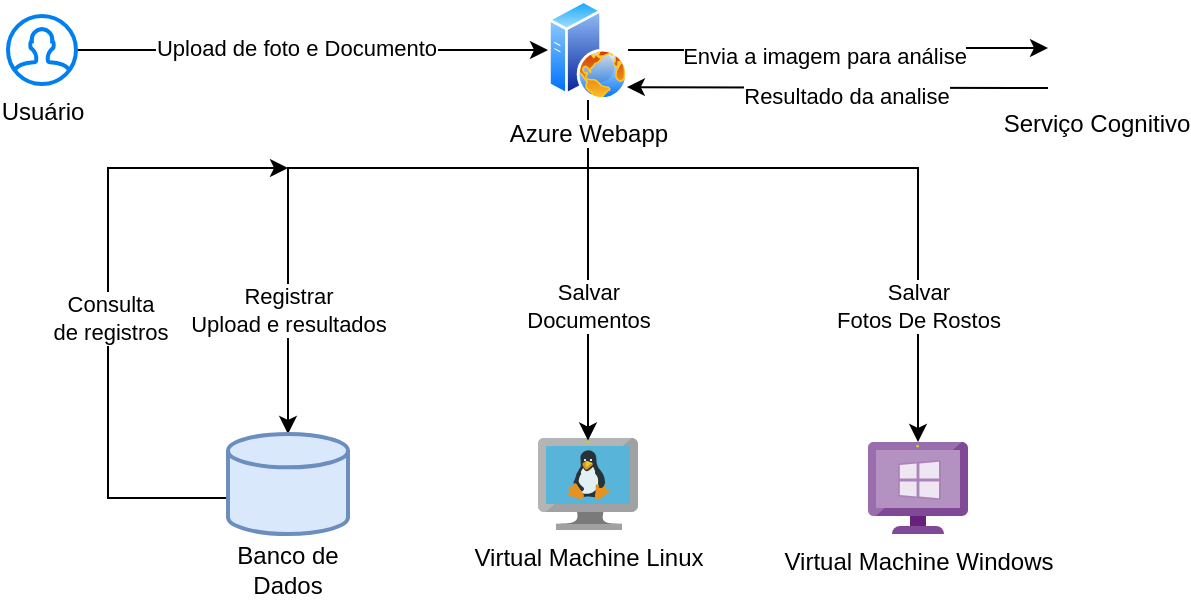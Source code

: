 <mxfile version="24.8.6">
  <diagram name="Página-1" id="IKhzLbEMFbDuUUaBvgqY">
    <mxGraphModel dx="796" dy="455" grid="1" gridSize="10" guides="1" tooltips="1" connect="1" arrows="1" fold="1" page="1" pageScale="1" pageWidth="827" pageHeight="1169" math="0" shadow="0">
      <root>
        <mxCell id="0" />
        <mxCell id="1" parent="0" />
        <mxCell id="bEeFJy25ooC0m6q0Tqr_-4" value="Virtual Machine Linux&lt;div&gt;&lt;br&gt;&lt;/div&gt;" style="image;sketch=0;aspect=fixed;html=1;points=[];align=center;fontSize=12;image=img/lib/mscae/VM_Linux.svg;" parent="1" vertex="1">
          <mxGeometry x="355" y="585" width="50" height="46" as="geometry" />
        </mxCell>
        <mxCell id="bEeFJy25ooC0m6q0Tqr_-5" value="Virtual Machine Windows" style="image;sketch=0;aspect=fixed;html=1;points=[];align=center;fontSize=12;image=img/lib/mscae/VM_Windows_Non_Azure.svg;" parent="1" vertex="1">
          <mxGeometry x="520" y="587" width="50" height="46" as="geometry" />
        </mxCell>
        <mxCell id="X54bEdOCKK5ejsKPvE3Y-5" value="" style="edgeStyle=orthogonalEdgeStyle;rounded=0;orthogonalLoop=1;jettySize=auto;html=1;" edge="1" parent="1" source="bEeFJy25ooC0m6q0Tqr_-13" target="X54bEdOCKK5ejsKPvE3Y-4">
          <mxGeometry relative="1" as="geometry" />
        </mxCell>
        <mxCell id="X54bEdOCKK5ejsKPvE3Y-6" value="Envia a imagem para análise" style="edgeLabel;html=1;align=center;verticalAlign=middle;resizable=0;points=[];" vertex="1" connectable="0" parent="X54bEdOCKK5ejsKPvE3Y-5">
          <mxGeometry x="-0.073" y="-3" relative="1" as="geometry">
            <mxPoint as="offset" />
          </mxGeometry>
        </mxCell>
        <mxCell id="X54bEdOCKK5ejsKPvE3Y-9" value="" style="edgeStyle=orthogonalEdgeStyle;rounded=0;orthogonalLoop=1;jettySize=auto;html=1;entryX=0.514;entryY=0.028;entryDx=0;entryDy=0;entryPerimeter=0;" edge="1" parent="1" target="bEeFJy25ooC0m6q0Tqr_-4">
          <mxGeometry relative="1" as="geometry">
            <mxPoint x="380" y="420" as="sourcePoint" />
            <mxPoint x="329.999" y="575" as="targetPoint" />
            <Array as="points">
              <mxPoint x="380" y="586" />
            </Array>
          </mxGeometry>
        </mxCell>
        <mxCell id="X54bEdOCKK5ejsKPvE3Y-28" value="Salvar&lt;br&gt;Documentos" style="edgeLabel;html=1;align=center;verticalAlign=middle;resizable=0;points=[];" vertex="1" connectable="0" parent="X54bEdOCKK5ejsKPvE3Y-9">
          <mxGeometry x="0.423" y="-2" relative="1" as="geometry">
            <mxPoint x="2" y="-20" as="offset" />
          </mxGeometry>
        </mxCell>
        <mxCell id="X54bEdOCKK5ejsKPvE3Y-11" style="edgeStyle=orthogonalEdgeStyle;rounded=0;orthogonalLoop=1;jettySize=auto;html=1;" edge="1" parent="1" source="bEeFJy25ooC0m6q0Tqr_-13" target="bEeFJy25ooC0m6q0Tqr_-5">
          <mxGeometry relative="1" as="geometry">
            <Array as="points">
              <mxPoint x="380" y="450" />
              <mxPoint x="545" y="450" />
            </Array>
          </mxGeometry>
        </mxCell>
        <mxCell id="X54bEdOCKK5ejsKPvE3Y-13" value="Salvar&lt;br&gt;Fotos De Rostos" style="edgeLabel;html=1;align=center;verticalAlign=middle;resizable=0;points=[];" vertex="1" connectable="0" parent="X54bEdOCKK5ejsKPvE3Y-11">
          <mxGeometry x="0.489" y="1" relative="1" as="geometry">
            <mxPoint x="-1" y="18" as="offset" />
          </mxGeometry>
        </mxCell>
        <mxCell id="bEeFJy25ooC0m6q0Tqr_-13" value="Azure Webapp" style="image;aspect=fixed;perimeter=ellipsePerimeter;html=1;align=center;shadow=0;dashed=0;spacingTop=3;image=img/lib/active_directory/web_server.svg;" parent="1" vertex="1">
          <mxGeometry x="360" y="366" width="40" height="50" as="geometry" />
        </mxCell>
        <mxCell id="bEeFJy25ooC0m6q0Tqr_-28" style="edgeStyle=orthogonalEdgeStyle;rounded=0;orthogonalLoop=1;jettySize=auto;html=1;entryX=0;entryY=0.5;entryDx=0;entryDy=0;" parent="1" source="bEeFJy25ooC0m6q0Tqr_-27" target="bEeFJy25ooC0m6q0Tqr_-13" edge="1">
          <mxGeometry relative="1" as="geometry" />
        </mxCell>
        <mxCell id="X54bEdOCKK5ejsKPvE3Y-1" value="Upload de foto e Documento" style="edgeLabel;html=1;align=center;verticalAlign=middle;resizable=0;points=[];" vertex="1" connectable="0" parent="bEeFJy25ooC0m6q0Tqr_-28">
          <mxGeometry x="-0.071" y="1" relative="1" as="geometry">
            <mxPoint as="offset" />
          </mxGeometry>
        </mxCell>
        <mxCell id="bEeFJy25ooC0m6q0Tqr_-27" value="Usuário" style="html=1;verticalLabelPosition=bottom;align=center;labelBackgroundColor=#ffffff;verticalAlign=top;strokeWidth=2;strokeColor=#0080F0;shadow=0;dashed=0;shape=mxgraph.ios7.icons.user;" parent="1" vertex="1">
          <mxGeometry x="90" y="374" width="34" height="34" as="geometry" />
        </mxCell>
        <mxCell id="X54bEdOCKK5ejsKPvE3Y-4" value="Serviço Cognitivo" style="shape=image;html=1;verticalAlign=top;verticalLabelPosition=bottom;labelBackgroundColor=#ffffff;imageAspect=0;aspect=fixed;image=https://cdn1.iconfinder.com/data/icons/unicons-line-vol-1/24/brain-128.png" vertex="1" parent="1">
          <mxGeometry x="610" y="366" width="48" height="48" as="geometry" />
        </mxCell>
        <mxCell id="X54bEdOCKK5ejsKPvE3Y-7" style="edgeStyle=orthogonalEdgeStyle;rounded=0;orthogonalLoop=1;jettySize=auto;html=1;entryX=0.986;entryY=0.871;entryDx=0;entryDy=0;entryPerimeter=0;" edge="1" parent="1" target="bEeFJy25ooC0m6q0Tqr_-13">
          <mxGeometry relative="1" as="geometry">
            <mxPoint x="590" y="410" as="sourcePoint" />
            <Array as="points">
              <mxPoint x="610" y="410" />
              <mxPoint x="470" y="410" />
            </Array>
          </mxGeometry>
        </mxCell>
        <mxCell id="X54bEdOCKK5ejsKPvE3Y-8" value="Resultado da analise" style="edgeLabel;html=1;align=center;verticalAlign=middle;resizable=0;points=[];" vertex="1" connectable="0" parent="X54bEdOCKK5ejsKPvE3Y-7">
          <mxGeometry x="-0.076" y="-2" relative="1" as="geometry">
            <mxPoint x="-15" y="6" as="offset" />
          </mxGeometry>
        </mxCell>
        <mxCell id="X54bEdOCKK5ejsKPvE3Y-29" value="" style="edgeStyle=orthogonalEdgeStyle;rounded=0;orthogonalLoop=1;jettySize=auto;html=1;entryX=0.5;entryY=0;entryDx=0;entryDy=0;entryPerimeter=0;" edge="1" parent="1" target="X54bEdOCKK5ejsKPvE3Y-33">
          <mxGeometry relative="1" as="geometry">
            <mxPoint x="380" y="450" as="sourcePoint" />
            <mxPoint x="190" y="585.97" as="targetPoint" />
            <Array as="points">
              <mxPoint x="230" y="450" />
            </Array>
          </mxGeometry>
        </mxCell>
        <mxCell id="X54bEdOCKK5ejsKPvE3Y-30" value="Registrar&lt;br&gt;Upload e resultados" style="edgeLabel;html=1;align=center;verticalAlign=middle;resizable=0;points=[];" vertex="1" connectable="0" parent="X54bEdOCKK5ejsKPvE3Y-29">
          <mxGeometry x="0.423" y="-2" relative="1" as="geometry">
            <mxPoint x="2" y="19" as="offset" />
          </mxGeometry>
        </mxCell>
        <mxCell id="X54bEdOCKK5ejsKPvE3Y-34" style="edgeStyle=orthogonalEdgeStyle;rounded=0;orthogonalLoop=1;jettySize=auto;html=1;" edge="1" parent="1" source="X54bEdOCKK5ejsKPvE3Y-33">
          <mxGeometry relative="1" as="geometry">
            <mxPoint x="230" y="450" as="targetPoint" />
            <mxPoint x="174" y="615.0" as="sourcePoint" />
            <Array as="points">
              <mxPoint x="140" y="615" />
              <mxPoint x="140" y="450" />
            </Array>
          </mxGeometry>
        </mxCell>
        <mxCell id="X54bEdOCKK5ejsKPvE3Y-37" value="Consulta&lt;div&gt;de registros&lt;/div&gt;" style="edgeLabel;html=1;align=center;verticalAlign=middle;resizable=0;points=[];" vertex="1" connectable="0" parent="X54bEdOCKK5ejsKPvE3Y-34">
          <mxGeometry x="-0.117" y="-1" relative="1" as="geometry">
            <mxPoint y="-11" as="offset" />
          </mxGeometry>
        </mxCell>
        <mxCell id="X54bEdOCKK5ejsKPvE3Y-33" value="&lt;div&gt;&lt;br&gt;&lt;/div&gt;&lt;div&gt;&lt;br&gt;&lt;/div&gt;&lt;div&gt;&lt;br&gt;&lt;/div&gt;&lt;div&gt;&lt;br&gt;&lt;/div&gt;&lt;div&gt;&lt;br&gt;&lt;/div&gt;&lt;div&gt;&lt;br&gt;&lt;/div&gt;&lt;div&gt;Banco de Dados&lt;/div&gt;" style="strokeWidth=2;html=1;shape=mxgraph.flowchart.database;whiteSpace=wrap;fillColor=#dae8fc;strokeColor=#6c8ebf;" vertex="1" parent="1">
          <mxGeometry x="200" y="583" width="60" height="50" as="geometry" />
        </mxCell>
      </root>
    </mxGraphModel>
  </diagram>
</mxfile>

